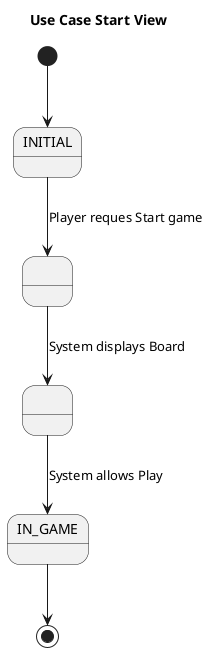 @startuml UseCaseStartView
title Use Case Start View
state INITIAL
state IN_GAME
state A as " "
state B as " "

[*] --> INITIAL
INITIAL --> A : Player reques Start game
A --> B : System displays Board
B --> IN_GAME : System allows Play
IN_GAME --> [*]
@enduml